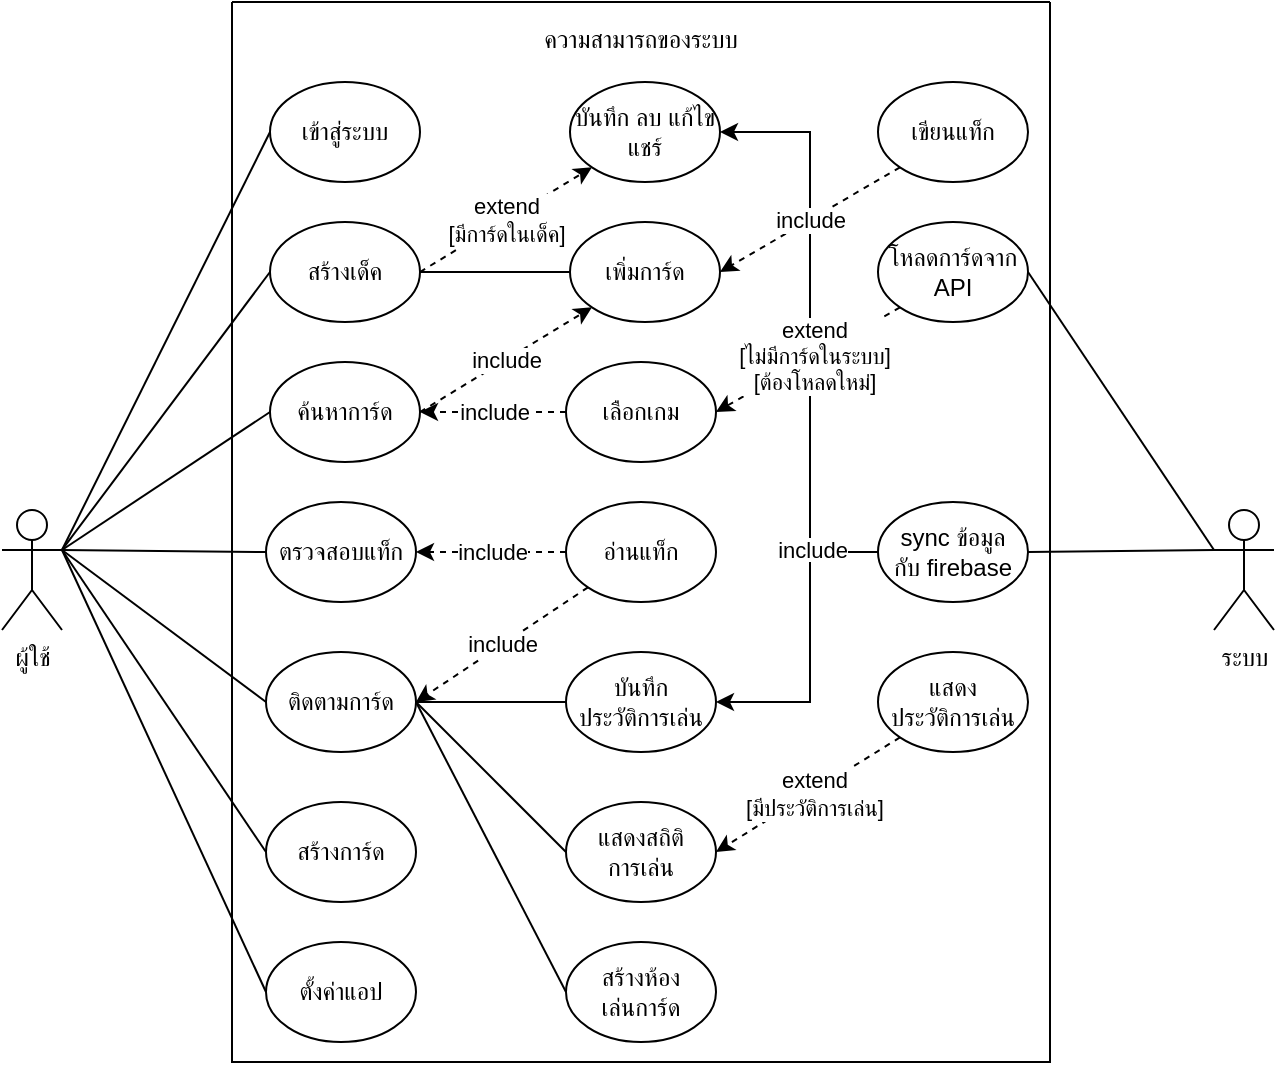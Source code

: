 <mxfile version="26.0.11">
  <diagram name="Page-1" id="zFSejBJWrx9DLY2z1bId">
    <mxGraphModel dx="1226" dy="680" grid="1" gridSize="10" guides="1" tooltips="1" connect="1" arrows="1" fold="1" page="1" pageScale="1" pageWidth="850" pageHeight="1100" math="0" shadow="0">
      <root>
        <mxCell id="0" />
        <mxCell id="1" parent="0" />
        <mxCell id="15I_Uw0PIOJHW65UEEeW-135" style="edgeStyle=orthogonalEdgeStyle;rounded=0;orthogonalLoop=1;jettySize=auto;html=1;entryX=1;entryY=0.5;entryDx=0;entryDy=0;fontFamily=Helvetica;fontSize=12;fontColor=default;" parent="1" source="15I_Uw0PIOJHW65UEEeW-118" target="15I_Uw0PIOJHW65UEEeW-75" edge="1">
          <mxGeometry relative="1" as="geometry">
            <Array as="points">
              <mxPoint x="486" y="490" />
              <mxPoint x="486" y="280" />
            </Array>
          </mxGeometry>
        </mxCell>
        <mxCell id="15I_Uw0PIOJHW65UEEeW-1" value="ผู้ใช้" style="shape=umlActor;verticalLabelPosition=bottom;verticalAlign=top;html=1;outlineConnect=0;" parent="1" vertex="1">
          <mxGeometry x="82" y="469" width="30" height="60" as="geometry" />
        </mxCell>
        <mxCell id="15I_Uw0PIOJHW65UEEeW-4" value="ระบบ" style="shape=umlActor;verticalLabelPosition=bottom;verticalAlign=top;html=1;outlineConnect=0;" parent="1" vertex="1">
          <mxGeometry x="688" y="469" width="30" height="60" as="geometry" />
        </mxCell>
        <mxCell id="15I_Uw0PIOJHW65UEEeW-23" value="&lt;div&gt;ค้นหาการ์ด&lt;/div&gt;" style="ellipse;whiteSpace=wrap;html=1;fillColor=none;" parent="1" vertex="1">
          <mxGeometry x="216" y="395" width="75" height="50" as="geometry" />
        </mxCell>
        <mxCell id="15I_Uw0PIOJHW65UEEeW-10" value="เพิ่มการ์ด" style="ellipse;whiteSpace=wrap;html=1;fillColor=none;" parent="1" vertex="1">
          <mxGeometry x="366" y="325" width="75" height="50" as="geometry" />
        </mxCell>
        <mxCell id="15I_Uw0PIOJHW65UEEeW-8" value="สร้างเด็ค" style="ellipse;whiteSpace=wrap;html=1;fillColor=none;" parent="1" vertex="1">
          <mxGeometry x="216" y="325" width="75" height="50" as="geometry" />
        </mxCell>
        <mxCell id="15I_Uw0PIOJHW65UEEeW-7" value="เข้าสู่ระบบ" style="ellipse;whiteSpace=wrap;html=1;fillColor=none;" parent="1" vertex="1">
          <mxGeometry x="216" y="255" width="75" height="50" as="geometry" />
        </mxCell>
        <mxCell id="15I_Uw0PIOJHW65UEEeW-46" value="" style="endArrow=none;html=1;rounded=0;entryX=0;entryY=0.5;entryDx=0;entryDy=0;exitX=1;exitY=0.333;exitDx=0;exitDy=0;exitPerimeter=0;" parent="1" source="15I_Uw0PIOJHW65UEEeW-1" target="15I_Uw0PIOJHW65UEEeW-7" edge="1">
          <mxGeometry width="50" height="50" relative="1" as="geometry">
            <mxPoint x="436" y="465" as="sourcePoint" />
            <mxPoint x="486" y="415" as="targetPoint" />
          </mxGeometry>
        </mxCell>
        <mxCell id="15I_Uw0PIOJHW65UEEeW-47" value="" style="endArrow=none;html=1;rounded=0;exitX=1;exitY=0.333;exitDx=0;exitDy=0;exitPerimeter=0;entryX=0;entryY=0.5;entryDx=0;entryDy=0;" parent="1" source="15I_Uw0PIOJHW65UEEeW-1" target="15I_Uw0PIOJHW65UEEeW-8" edge="1">
          <mxGeometry width="50" height="50" relative="1" as="geometry">
            <mxPoint x="436" y="465" as="sourcePoint" />
            <mxPoint x="486" y="415" as="targetPoint" />
          </mxGeometry>
        </mxCell>
        <mxCell id="15I_Uw0PIOJHW65UEEeW-48" value="" style="endArrow=none;html=1;rounded=0;exitX=1;exitY=0.333;exitDx=0;exitDy=0;exitPerimeter=0;entryX=0;entryY=0.5;entryDx=0;entryDy=0;" parent="1" source="15I_Uw0PIOJHW65UEEeW-1" target="15I_Uw0PIOJHW65UEEeW-15" edge="1">
          <mxGeometry width="50" height="50" relative="1" as="geometry">
            <mxPoint x="436" y="465" as="sourcePoint" />
            <mxPoint x="486" y="415" as="targetPoint" />
          </mxGeometry>
        </mxCell>
        <mxCell id="15I_Uw0PIOJHW65UEEeW-57" value="" style="endArrow=classic;dashed=1;html=1;rounded=0;entryX=1;entryY=0.5;entryDx=0;entryDy=0;exitX=0;exitY=0.5;exitDx=0;exitDy=0;" parent="1" source="15I_Uw0PIOJHW65UEEeW-9" target="15I_Uw0PIOJHW65UEEeW-23" edge="1">
          <mxGeometry relative="1" as="geometry">
            <mxPoint x="506" y="445" as="sourcePoint" />
            <mxPoint x="146" y="559.58" as="targetPoint" />
          </mxGeometry>
        </mxCell>
        <mxCell id="15I_Uw0PIOJHW65UEEeW-58" value="include" style="edgeLabel;resizable=0;html=1;;align=center;verticalAlign=middle;" parent="15I_Uw0PIOJHW65UEEeW-57" connectable="0" vertex="1">
          <mxGeometry relative="1" as="geometry" />
        </mxCell>
        <mxCell id="15I_Uw0PIOJHW65UEEeW-64" value="" style="endArrow=none;html=1;rounded=0;entryX=0;entryY=0.5;entryDx=0;entryDy=0;exitX=1;exitY=0.5;exitDx=0;exitDy=0;" parent="1" source="15I_Uw0PIOJHW65UEEeW-8" target="15I_Uw0PIOJHW65UEEeW-10" edge="1">
          <mxGeometry width="50" height="50" relative="1" as="geometry">
            <mxPoint x="406" y="465" as="sourcePoint" />
            <mxPoint x="456" y="415" as="targetPoint" />
          </mxGeometry>
        </mxCell>
        <mxCell id="15I_Uw0PIOJHW65UEEeW-67" value="" style="endArrow=classic;dashed=1;html=1;rounded=0;entryX=0;entryY=1;entryDx=0;entryDy=0;exitX=1;exitY=0.5;exitDx=0;exitDy=0;" parent="1" source="15I_Uw0PIOJHW65UEEeW-8" target="15I_Uw0PIOJHW65UEEeW-75" edge="1">
          <mxGeometry relative="1" as="geometry">
            <mxPoint x="346" y="235" as="sourcePoint" />
            <mxPoint x="504.5" y="365" as="targetPoint" />
          </mxGeometry>
        </mxCell>
        <mxCell id="15I_Uw0PIOJHW65UEEeW-68" value="extend&lt;div&gt;[มีการ์ดในเด็ค]&lt;/div&gt;" style="edgeLabel;resizable=0;html=1;;align=center;verticalAlign=middle;" parent="15I_Uw0PIOJHW65UEEeW-67" connectable="0" vertex="1">
          <mxGeometry relative="1" as="geometry" />
        </mxCell>
        <mxCell id="15I_Uw0PIOJHW65UEEeW-73" value="" style="endArrow=none;html=1;rounded=0;entryX=1;entryY=0.333;entryDx=0;entryDy=0;entryPerimeter=0;exitX=0;exitY=0.5;exitDx=0;exitDy=0;" parent="1" source="15I_Uw0PIOJHW65UEEeW-72" target="15I_Uw0PIOJHW65UEEeW-1" edge="1">
          <mxGeometry width="50" height="50" relative="1" as="geometry">
            <mxPoint x="436" y="465" as="sourcePoint" />
            <mxPoint x="486" y="415" as="targetPoint" />
          </mxGeometry>
        </mxCell>
        <mxCell id="15I_Uw0PIOJHW65UEEeW-74" value="" style="endArrow=none;html=1;rounded=0;exitX=1;exitY=0.333;exitDx=0;exitDy=0;exitPerimeter=0;entryX=0;entryY=0.5;entryDx=0;entryDy=0;" parent="1" source="15I_Uw0PIOJHW65UEEeW-1" target="15I_Uw0PIOJHW65UEEeW-23" edge="1">
          <mxGeometry width="50" height="50" relative="1" as="geometry">
            <mxPoint x="436" y="465" as="sourcePoint" />
            <mxPoint x="486" y="415" as="targetPoint" />
          </mxGeometry>
        </mxCell>
        <mxCell id="15I_Uw0PIOJHW65UEEeW-75" value="บันทึก ลบ แก้ไข แชร์" style="ellipse;whiteSpace=wrap;html=1;fillColor=none;" parent="1" vertex="1">
          <mxGeometry x="366" y="255" width="75" height="50" as="geometry" />
        </mxCell>
        <mxCell id="15I_Uw0PIOJHW65UEEeW-86" value="" style="endArrow=none;html=1;rounded=0;entryX=1;entryY=0.333;entryDx=0;entryDy=0;entryPerimeter=0;exitX=0;exitY=0.5;exitDx=0;exitDy=0;" parent="1" source="15I_Uw0PIOJHW65UEEeW-85" target="15I_Uw0PIOJHW65UEEeW-1" edge="1">
          <mxGeometry width="50" height="50" relative="1" as="geometry">
            <mxPoint x="436" y="485" as="sourcePoint" />
            <mxPoint x="486" y="435" as="targetPoint" />
          </mxGeometry>
        </mxCell>
        <mxCell id="15I_Uw0PIOJHW65UEEeW-94" value="" style="endArrow=classic;dashed=1;html=1;rounded=0;exitX=1;exitY=0.5;exitDx=0;exitDy=0;entryX=0;entryY=1;entryDx=0;entryDy=0;" parent="1" source="15I_Uw0PIOJHW65UEEeW-23" target="15I_Uw0PIOJHW65UEEeW-10" edge="1">
          <mxGeometry relative="1" as="geometry">
            <mxPoint x="436" y="405" as="sourcePoint" />
            <mxPoint x="156" y="275" as="targetPoint" />
          </mxGeometry>
        </mxCell>
        <mxCell id="15I_Uw0PIOJHW65UEEeW-95" value="include" style="edgeLabel;resizable=0;html=1;;align=center;verticalAlign=middle;" parent="15I_Uw0PIOJHW65UEEeW-94" connectable="0" vertex="1">
          <mxGeometry relative="1" as="geometry" />
        </mxCell>
        <mxCell id="15I_Uw0PIOJHW65UEEeW-98" value="ความสามารถของระบบ" style="text;html=1;align=center;verticalAlign=middle;resizable=0;points=[];autosize=1;strokeColor=none;fillColor=none;fontFamily=Helvetica;fontSize=12;fontColor=default;" parent="1" vertex="1">
          <mxGeometry x="336" y="219" width="130" height="30" as="geometry" />
        </mxCell>
        <mxCell id="15I_Uw0PIOJHW65UEEeW-104" value="" style="endArrow=none;html=1;rounded=0;fontFamily=Helvetica;fontSize=12;fontColor=default;entryX=1;entryY=0.5;entryDx=0;entryDy=0;exitX=0;exitY=0.333;exitDx=0;exitDy=0;exitPerimeter=0;" parent="1" source="15I_Uw0PIOJHW65UEEeW-4" target="15I_Uw0PIOJHW65UEEeW-101" edge="1">
          <mxGeometry width="50" height="50" relative="1" as="geometry">
            <mxPoint x="486" y="515" as="sourcePoint" />
            <mxPoint x="536" y="465" as="targetPoint" />
          </mxGeometry>
        </mxCell>
        <mxCell id="15I_Uw0PIOJHW65UEEeW-105" value="" style="swimlane;startSize=0;rounded=0;strokeColor=default;align=center;verticalAlign=middle;fontFamily=Helvetica;fontSize=12;fontColor=default;fillColor=light-dark(#FFFFFF,var(--ge-dark-color, #121212));" parent="1" vertex="1">
          <mxGeometry x="197" y="215" width="409" height="530" as="geometry" />
        </mxCell>
        <mxCell id="15I_Uw0PIOJHW65UEEeW-17" value="อ่านแท็ก" style="ellipse;whiteSpace=wrap;html=1;fillColor=none;" parent="15I_Uw0PIOJHW65UEEeW-105" vertex="1">
          <mxGeometry x="167" y="250" width="75" height="50" as="geometry" />
        </mxCell>
        <mxCell id="15I_Uw0PIOJHW65UEEeW-18" value="&lt;span style=&quot;background-color: transparent; color: light-dark(rgb(0, 0, 0), rgb(255, 255, 255));&quot;&gt;แสดงสถิติ&lt;/span&gt;&lt;div&gt;&lt;span style=&quot;background-color: transparent; color: light-dark(rgb(0, 0, 0), rgb(255, 255, 255));&quot;&gt;การเล่น&lt;/span&gt;&lt;/div&gt;" style="ellipse;whiteSpace=wrap;html=1;fillColor=none;" parent="15I_Uw0PIOJHW65UEEeW-105" vertex="1">
          <mxGeometry x="167" y="400" width="75" height="50" as="geometry" />
        </mxCell>
        <mxCell id="15I_Uw0PIOJHW65UEEeW-16" value="แสดง&lt;br&gt;&lt;div&gt;ประวัติการเล่น&lt;/div&gt;" style="ellipse;whiteSpace=wrap;html=1;fillColor=none;" parent="15I_Uw0PIOJHW65UEEeW-105" vertex="1">
          <mxGeometry x="323" y="325" width="75" height="50" as="geometry" />
        </mxCell>
        <mxCell id="15I_Uw0PIOJHW65UEEeW-9" value="เลือกเกม" style="ellipse;whiteSpace=wrap;html=1;fillColor=none;" parent="15I_Uw0PIOJHW65UEEeW-105" vertex="1">
          <mxGeometry x="167" y="180" width="75" height="50" as="geometry" />
        </mxCell>
        <mxCell id="15I_Uw0PIOJHW65UEEeW-101" value="โหลดการ์ดจาก API" style="ellipse;whiteSpace=wrap;html=1;fillColor=none;" parent="15I_Uw0PIOJHW65UEEeW-105" vertex="1">
          <mxGeometry x="323" y="110" width="75" height="50" as="geometry" />
        </mxCell>
        <mxCell id="15I_Uw0PIOJHW65UEEeW-102" value="" style="endArrow=classic;dashed=1;html=1;rounded=0;exitX=0;exitY=1;exitDx=0;exitDy=0;entryX=1;entryY=0.5;entryDx=0;entryDy=0;" parent="15I_Uw0PIOJHW65UEEeW-105" source="15I_Uw0PIOJHW65UEEeW-101" target="15I_Uw0PIOJHW65UEEeW-9" edge="1">
          <mxGeometry relative="1" as="geometry">
            <mxPoint x="477" y="220" as="sourcePoint" />
            <mxPoint x="477" y="160" as="targetPoint" />
          </mxGeometry>
        </mxCell>
        <mxCell id="15I_Uw0PIOJHW65UEEeW-103" value="extend&lt;div&gt;[ไม่มีการ์ดในระบบ]&lt;/div&gt;&lt;div&gt;[ต้องโหลดใหม่]&lt;/div&gt;" style="edgeLabel;resizable=0;html=1;;align=center;verticalAlign=middle;" parent="15I_Uw0PIOJHW65UEEeW-102" connectable="0" vertex="1">
          <mxGeometry relative="1" as="geometry">
            <mxPoint x="3" y="-2" as="offset" />
          </mxGeometry>
        </mxCell>
        <mxCell id="15I_Uw0PIOJHW65UEEeW-15" value="สร้างการ์ด" style="ellipse;whiteSpace=wrap;html=1;fillColor=none;" parent="15I_Uw0PIOJHW65UEEeW-105" vertex="1">
          <mxGeometry x="17" y="400" width="75" height="50" as="geometry" />
        </mxCell>
        <mxCell id="15I_Uw0PIOJHW65UEEeW-85" value="ติดตามการ์ด" style="ellipse;whiteSpace=wrap;html=1;fillColor=none;" parent="15I_Uw0PIOJHW65UEEeW-105" vertex="1">
          <mxGeometry x="17" y="325" width="75" height="50" as="geometry" />
        </mxCell>
        <mxCell id="15I_Uw0PIOJHW65UEEeW-89" value="" style="endArrow=classic;dashed=1;html=1;rounded=0;entryX=1;entryY=0.5;entryDx=0;entryDy=0;exitX=0;exitY=1;exitDx=0;exitDy=0;" parent="15I_Uw0PIOJHW65UEEeW-105" source="15I_Uw0PIOJHW65UEEeW-17" target="15I_Uw0PIOJHW65UEEeW-85" edge="1">
          <mxGeometry relative="1" as="geometry">
            <mxPoint x="87" y="455" as="sourcePoint" />
            <mxPoint x="167" y="455" as="targetPoint" />
          </mxGeometry>
        </mxCell>
        <mxCell id="15I_Uw0PIOJHW65UEEeW-90" value="include" style="edgeLabel;resizable=0;html=1;;align=center;verticalAlign=middle;" parent="15I_Uw0PIOJHW65UEEeW-89" connectable="0" vertex="1">
          <mxGeometry relative="1" as="geometry" />
        </mxCell>
        <mxCell id="15I_Uw0PIOJHW65UEEeW-93" value="" style="endArrow=none;html=1;rounded=0;entryX=1;entryY=0.5;entryDx=0;entryDy=0;exitX=0;exitY=0.5;exitDx=0;exitDy=0;" parent="15I_Uw0PIOJHW65UEEeW-105" source="15I_Uw0PIOJHW65UEEeW-18" target="15I_Uw0PIOJHW65UEEeW-85" edge="1">
          <mxGeometry width="50" height="50" relative="1" as="geometry">
            <mxPoint x="237" y="340" as="sourcePoint" />
            <mxPoint x="287" y="290" as="targetPoint" />
          </mxGeometry>
        </mxCell>
        <mxCell id="15I_Uw0PIOJHW65UEEeW-72" value="ตั้งค่าแอป" style="ellipse;whiteSpace=wrap;html=1;fillColor=none;" parent="15I_Uw0PIOJHW65UEEeW-105" vertex="1">
          <mxGeometry x="17" y="470" width="75" height="50" as="geometry" />
        </mxCell>
        <mxCell id="15I_Uw0PIOJHW65UEEeW-110" value="ตรวจสอบแท็ก" style="ellipse;whiteSpace=wrap;html=1;fillColor=none;" parent="15I_Uw0PIOJHW65UEEeW-105" vertex="1">
          <mxGeometry x="17" y="250" width="75" height="50" as="geometry" />
        </mxCell>
        <mxCell id="15I_Uw0PIOJHW65UEEeW-112" value="" style="endArrow=classic;dashed=1;html=1;rounded=0;entryX=1;entryY=0.5;entryDx=0;entryDy=0;exitX=0;exitY=0.5;exitDx=0;exitDy=0;" parent="15I_Uw0PIOJHW65UEEeW-105" source="15I_Uw0PIOJHW65UEEeW-17" target="15I_Uw0PIOJHW65UEEeW-110" edge="1">
          <mxGeometry relative="1" as="geometry">
            <mxPoint x="177" y="215" as="sourcePoint" />
            <mxPoint x="104" y="215" as="targetPoint" />
          </mxGeometry>
        </mxCell>
        <mxCell id="15I_Uw0PIOJHW65UEEeW-113" value="include" style="edgeLabel;resizable=0;html=1;;align=center;verticalAlign=middle;" parent="15I_Uw0PIOJHW65UEEeW-112" connectable="0" vertex="1">
          <mxGeometry relative="1" as="geometry" />
        </mxCell>
        <mxCell id="15I_Uw0PIOJHW65UEEeW-116" value="บันทึก&lt;div&gt;ประวัติการเล่น&lt;/div&gt;" style="ellipse;whiteSpace=wrap;html=1;fillColor=none;" parent="15I_Uw0PIOJHW65UEEeW-105" vertex="1">
          <mxGeometry x="167" y="325" width="75" height="50" as="geometry" />
        </mxCell>
        <mxCell id="15I_Uw0PIOJHW65UEEeW-117" value="" style="endArrow=none;html=1;rounded=0;fontFamily=Helvetica;fontSize=12;fontColor=default;exitX=0;exitY=0.5;exitDx=0;exitDy=0;entryX=1;entryY=0.5;entryDx=0;entryDy=0;" parent="15I_Uw0PIOJHW65UEEeW-105" source="15I_Uw0PIOJHW65UEEeW-116" target="15I_Uw0PIOJHW65UEEeW-85" edge="1">
          <mxGeometry width="50" height="50" relative="1" as="geometry">
            <mxPoint x="289" y="300" as="sourcePoint" />
            <mxPoint x="339" y="250" as="targetPoint" />
          </mxGeometry>
        </mxCell>
        <mxCell id="15I_Uw0PIOJHW65UEEeW-134" style="edgeStyle=orthogonalEdgeStyle;rounded=0;orthogonalLoop=1;jettySize=auto;html=1;entryX=1;entryY=0.5;entryDx=0;entryDy=0;fontFamily=Helvetica;fontSize=12;fontColor=default;" parent="15I_Uw0PIOJHW65UEEeW-105" source="15I_Uw0PIOJHW65UEEeW-118" target="15I_Uw0PIOJHW65UEEeW-116" edge="1">
          <mxGeometry relative="1" as="geometry">
            <Array as="points">
              <mxPoint x="289" y="275" />
              <mxPoint x="289" y="350" />
            </Array>
          </mxGeometry>
        </mxCell>
        <mxCell id="15I_Uw0PIOJHW65UEEeW-118" value="sync&amp;nbsp;&lt;span style=&quot;background-color: transparent; color: light-dark(rgb(0, 0, 0), rgb(255, 255, 255));&quot;&gt;ข้อมูล&lt;/span&gt;&lt;div&gt;&lt;span style=&quot;background-color: transparent; color: light-dark(rgb(0, 0, 0), rgb(255, 255, 255));&quot;&gt;กับ firebase&lt;/span&gt;&lt;/div&gt;" style="ellipse;whiteSpace=wrap;html=1;fillColor=none;" parent="15I_Uw0PIOJHW65UEEeW-105" vertex="1">
          <mxGeometry x="323" y="250" width="75" height="50" as="geometry" />
        </mxCell>
        <mxCell id="15I_Uw0PIOJHW65UEEeW-119" value="เขียนแท็ก" style="ellipse;whiteSpace=wrap;html=1;fillColor=none;" parent="15I_Uw0PIOJHW65UEEeW-105" vertex="1">
          <mxGeometry x="323" y="40" width="75" height="50" as="geometry" />
        </mxCell>
        <mxCell id="15I_Uw0PIOJHW65UEEeW-19" value="สร้างห้อง&lt;div&gt;เล่นการ์ด&lt;/div&gt;" style="ellipse;whiteSpace=wrap;html=1;fillColor=none;" parent="15I_Uw0PIOJHW65UEEeW-105" vertex="1">
          <mxGeometry x="167" y="470" width="75" height="50" as="geometry" />
        </mxCell>
        <mxCell id="15I_Uw0PIOJHW65UEEeW-88" value="" style="endArrow=none;html=1;rounded=0;entryX=1;entryY=0.5;entryDx=0;entryDy=0;exitX=0;exitY=0.5;exitDx=0;exitDy=0;" parent="15I_Uw0PIOJHW65UEEeW-105" source="15I_Uw0PIOJHW65UEEeW-19" target="15I_Uw0PIOJHW65UEEeW-85" edge="1">
          <mxGeometry width="50" height="50" relative="1" as="geometry">
            <mxPoint x="237" y="65" as="sourcePoint" />
            <mxPoint x="287" y="15" as="targetPoint" />
          </mxGeometry>
        </mxCell>
        <mxCell id="15I_Uw0PIOJHW65UEEeW-143" value="" style="endArrow=classic;dashed=1;html=1;rounded=0;exitX=0;exitY=1;exitDx=0;exitDy=0;entryX=1;entryY=0.5;entryDx=0;entryDy=0;" parent="15I_Uw0PIOJHW65UEEeW-105" source="15I_Uw0PIOJHW65UEEeW-16" target="15I_Uw0PIOJHW65UEEeW-18" edge="1">
          <mxGeometry relative="1" as="geometry">
            <mxPoint x="344" y="163" as="sourcePoint" />
            <mxPoint x="252" y="215" as="targetPoint" />
          </mxGeometry>
        </mxCell>
        <mxCell id="15I_Uw0PIOJHW65UEEeW-144" value="extend&lt;div&gt;[มีประวัติการเล่น]&lt;/div&gt;" style="edgeLabel;resizable=0;html=1;;align=center;verticalAlign=middle;" parent="15I_Uw0PIOJHW65UEEeW-143" connectable="0" vertex="1">
          <mxGeometry relative="1" as="geometry">
            <mxPoint x="3" as="offset" />
          </mxGeometry>
        </mxCell>
        <mxCell id="15I_Uw0PIOJHW65UEEeW-145" value="&lt;span style=&quot;font-size: 11px; background-color: rgb(255, 255, 255);&quot;&gt;include&lt;/span&gt;" style="text;html=1;align=center;verticalAlign=middle;resizable=0;points=[];autosize=1;strokeColor=none;fillColor=none;fontFamily=Helvetica;fontSize=12;fontColor=default;" parent="15I_Uw0PIOJHW65UEEeW-105" vertex="1">
          <mxGeometry x="260" y="259" width="60" height="30" as="geometry" />
        </mxCell>
        <mxCell id="15I_Uw0PIOJHW65UEEeW-111" value="" style="endArrow=none;html=1;rounded=0;fontFamily=Helvetica;fontSize=12;fontColor=default;exitX=1;exitY=0.333;exitDx=0;exitDy=0;exitPerimeter=0;entryX=0;entryY=0.5;entryDx=0;entryDy=0;" parent="1" source="15I_Uw0PIOJHW65UEEeW-1" target="15I_Uw0PIOJHW65UEEeW-110" edge="1">
          <mxGeometry width="50" height="50" relative="1" as="geometry">
            <mxPoint x="486" y="515" as="sourcePoint" />
            <mxPoint x="536" y="465" as="targetPoint" />
          </mxGeometry>
        </mxCell>
        <mxCell id="15I_Uw0PIOJHW65UEEeW-122" value="" style="endArrow=none;html=1;rounded=0;fontFamily=Helvetica;fontSize=12;fontColor=default;exitX=1;exitY=0.5;exitDx=0;exitDy=0;entryX=0;entryY=0.333;entryDx=0;entryDy=0;entryPerimeter=0;" parent="1" source="15I_Uw0PIOJHW65UEEeW-118" target="15I_Uw0PIOJHW65UEEeW-4" edge="1">
          <mxGeometry width="50" height="50" relative="1" as="geometry">
            <mxPoint x="486" y="515" as="sourcePoint" />
            <mxPoint x="536" y="465" as="targetPoint" />
          </mxGeometry>
        </mxCell>
        <mxCell id="15I_Uw0PIOJHW65UEEeW-141" value="" style="endArrow=classic;dashed=1;html=1;rounded=0;entryX=1;entryY=0.5;entryDx=0;entryDy=0;exitX=0;exitY=1;exitDx=0;exitDy=0;" parent="1" source="15I_Uw0PIOJHW65UEEeW-119" target="15I_Uw0PIOJHW65UEEeW-10" edge="1">
          <mxGeometry relative="1" as="geometry">
            <mxPoint x="541" y="593" as="sourcePoint" />
            <mxPoint x="449" y="650" as="targetPoint" />
          </mxGeometry>
        </mxCell>
        <mxCell id="15I_Uw0PIOJHW65UEEeW-142" value="include" style="edgeLabel;resizable=0;html=1;;align=center;verticalAlign=middle;" parent="15I_Uw0PIOJHW65UEEeW-141" connectable="0" vertex="1">
          <mxGeometry relative="1" as="geometry" />
        </mxCell>
      </root>
    </mxGraphModel>
  </diagram>
</mxfile>
